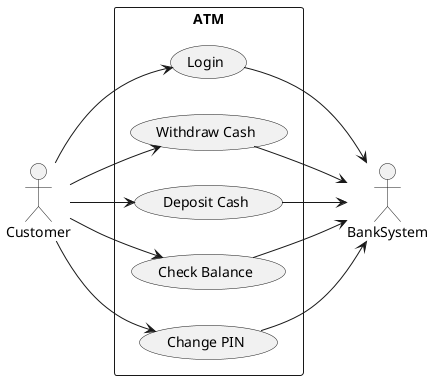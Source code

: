 @startuml
left to right direction
actor Customer
actor BankSystem

rectangle ATM {
  Customer --> (Login)
  Customer --> (Withdraw Cash)
  Customer --> (Deposit Cash)
  Customer --> (Check Balance)
  Customer --> (Change PIN)
  (Login) --> BankSystem
  (Withdraw Cash) --> BankSystem
  (Deposit Cash) --> BankSystem
  (Check Balance) --> BankSystem
  (Change PIN) --> BankSystem
}
@enduml
